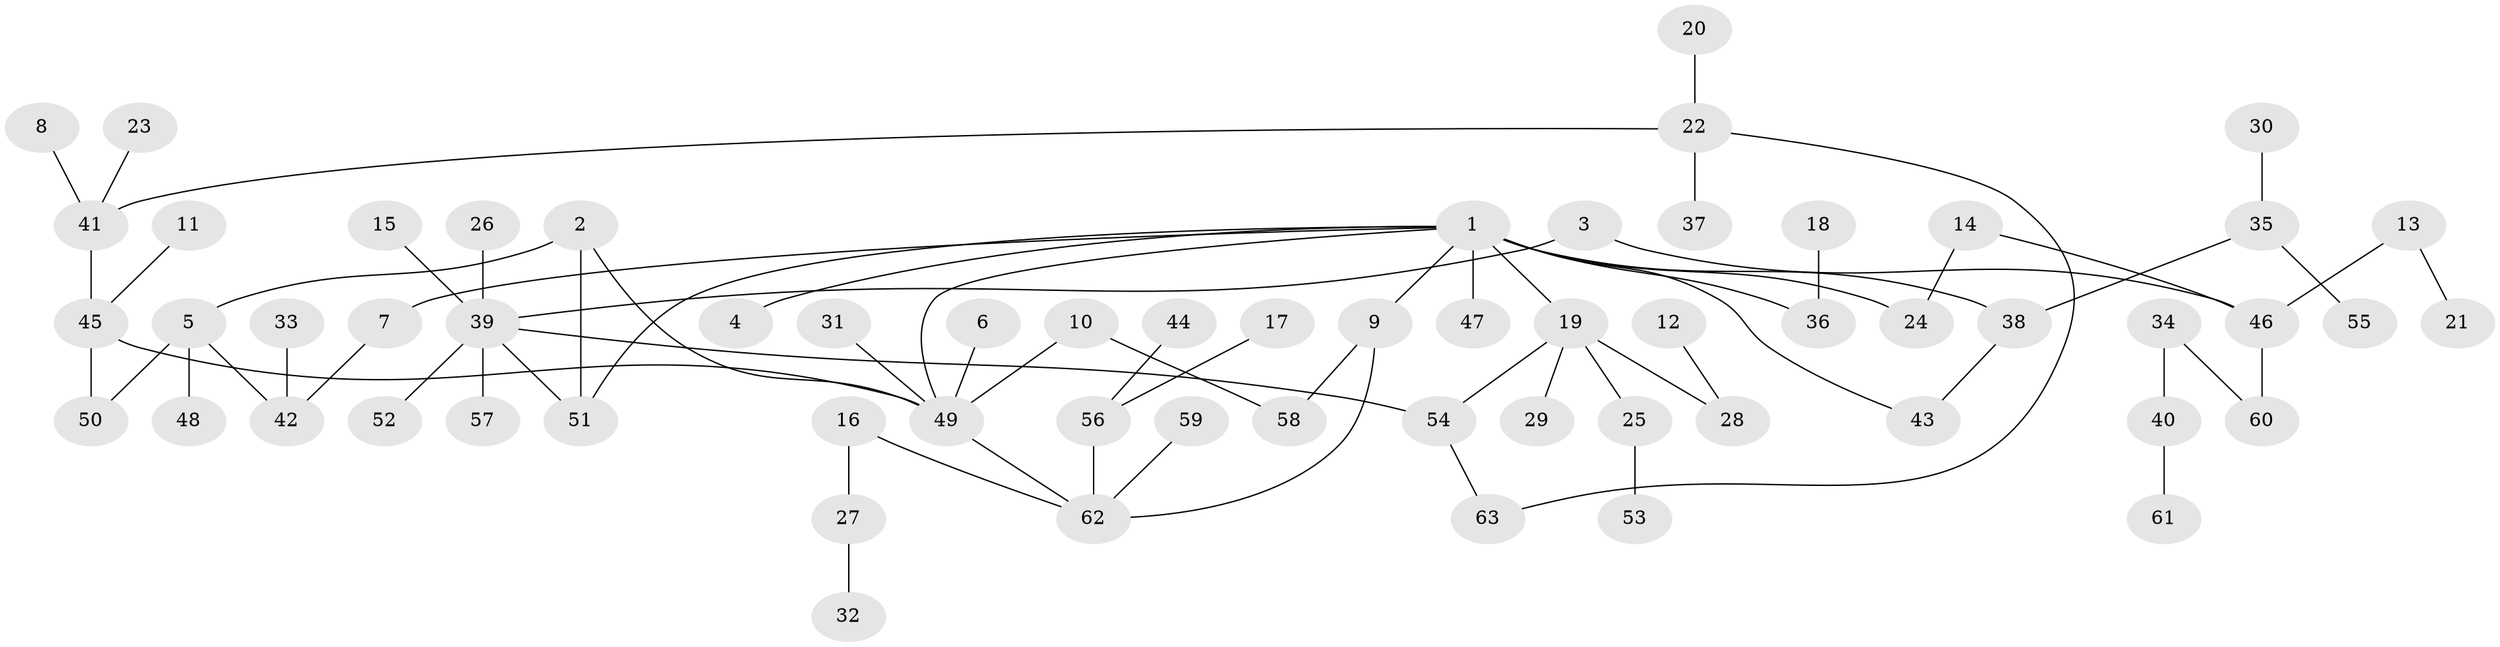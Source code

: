 // original degree distribution, {7: 0.016, 5: 0.04, 4: 0.088, 6: 0.008, 3: 0.112, 2: 0.344, 1: 0.392}
// Generated by graph-tools (version 1.1) at 2025/25/03/09/25 03:25:32]
// undirected, 63 vertices, 71 edges
graph export_dot {
graph [start="1"]
  node [color=gray90,style=filled];
  1;
  2;
  3;
  4;
  5;
  6;
  7;
  8;
  9;
  10;
  11;
  12;
  13;
  14;
  15;
  16;
  17;
  18;
  19;
  20;
  21;
  22;
  23;
  24;
  25;
  26;
  27;
  28;
  29;
  30;
  31;
  32;
  33;
  34;
  35;
  36;
  37;
  38;
  39;
  40;
  41;
  42;
  43;
  44;
  45;
  46;
  47;
  48;
  49;
  50;
  51;
  52;
  53;
  54;
  55;
  56;
  57;
  58;
  59;
  60;
  61;
  62;
  63;
  1 -- 4 [weight=1.0];
  1 -- 7 [weight=1.0];
  1 -- 9 [weight=1.0];
  1 -- 19 [weight=1.0];
  1 -- 24 [weight=1.0];
  1 -- 36 [weight=1.0];
  1 -- 38 [weight=1.0];
  1 -- 43 [weight=1.0];
  1 -- 47 [weight=1.0];
  1 -- 49 [weight=1.0];
  1 -- 51 [weight=1.0];
  2 -- 5 [weight=1.0];
  2 -- 49 [weight=1.0];
  2 -- 51 [weight=1.0];
  3 -- 39 [weight=1.0];
  3 -- 46 [weight=1.0];
  5 -- 42 [weight=1.0];
  5 -- 48 [weight=1.0];
  5 -- 50 [weight=1.0];
  6 -- 49 [weight=1.0];
  7 -- 42 [weight=1.0];
  8 -- 41 [weight=1.0];
  9 -- 58 [weight=1.0];
  9 -- 62 [weight=1.0];
  10 -- 49 [weight=1.0];
  10 -- 58 [weight=1.0];
  11 -- 45 [weight=1.0];
  12 -- 28 [weight=1.0];
  13 -- 21 [weight=1.0];
  13 -- 46 [weight=1.0];
  14 -- 24 [weight=1.0];
  14 -- 46 [weight=1.0];
  15 -- 39 [weight=1.0];
  16 -- 27 [weight=1.0];
  16 -- 62 [weight=1.0];
  17 -- 56 [weight=1.0];
  18 -- 36 [weight=1.0];
  19 -- 25 [weight=1.0];
  19 -- 28 [weight=1.0];
  19 -- 29 [weight=1.0];
  19 -- 54 [weight=1.0];
  20 -- 22 [weight=1.0];
  22 -- 37 [weight=1.0];
  22 -- 41 [weight=1.0];
  22 -- 63 [weight=1.0];
  23 -- 41 [weight=1.0];
  25 -- 53 [weight=1.0];
  26 -- 39 [weight=1.0];
  27 -- 32 [weight=1.0];
  30 -- 35 [weight=1.0];
  31 -- 49 [weight=1.0];
  33 -- 42 [weight=1.0];
  34 -- 40 [weight=1.0];
  34 -- 60 [weight=1.0];
  35 -- 38 [weight=1.0];
  35 -- 55 [weight=1.0];
  38 -- 43 [weight=1.0];
  39 -- 51 [weight=1.0];
  39 -- 52 [weight=1.0];
  39 -- 54 [weight=1.0];
  39 -- 57 [weight=1.0];
  40 -- 61 [weight=1.0];
  41 -- 45 [weight=1.0];
  44 -- 56 [weight=1.0];
  45 -- 49 [weight=1.0];
  45 -- 50 [weight=1.0];
  46 -- 60 [weight=1.0];
  49 -- 62 [weight=1.0];
  54 -- 63 [weight=1.0];
  56 -- 62 [weight=1.0];
  59 -- 62 [weight=1.0];
}
